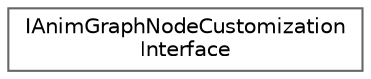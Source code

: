 digraph "Graphical Class Hierarchy"
{
 // INTERACTIVE_SVG=YES
 // LATEX_PDF_SIZE
  bgcolor="transparent";
  edge [fontname=Helvetica,fontsize=10,labelfontname=Helvetica,labelfontsize=10];
  node [fontname=Helvetica,fontsize=10,shape=box,height=0.2,width=0.4];
  rankdir="LR";
  Node0 [id="Node000000",label="IAnimGraphNodeCustomization\lInterface",height=0.2,width=0.4,color="grey40", fillcolor="white", style="filled",URL="$db/d31/classIAnimGraphNodeCustomizationInterface.html",tooltip=" "];
}
